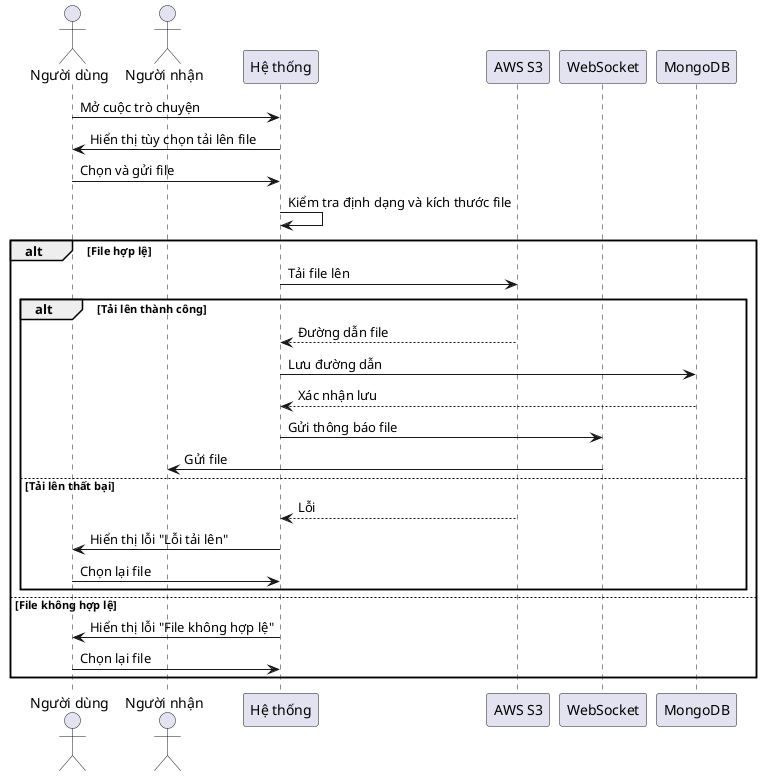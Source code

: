 @startuml
actor "Người dùng" as User
actor "Người nhận" as Receiver
participant "Hệ thống" as System
participant "AWS S3" as S3
participant "WebSocket" as WS
participant "MongoDB" as DB

User -> System: Mở cuộc trò chuyện
System -> User: Hiển thị tùy chọn tải lên file
User -> System: Chọn và gửi file
System -> System: Kiểm tra định dạng và kích thước file

alt File hợp lệ
    System -> S3: Tải file lên
    alt Tải lên thành công
        S3 --> System: Đường dẫn file
        System -> DB: Lưu đường dẫn
        DB --> System: Xác nhận lưu
        System -> WS: Gửi thông báo file
        WS -> Receiver: Gửi file
    else Tải lên thất bại
        S3 --> System: Lỗi
        System -> User: Hiển thị lỗi "Lỗi tải lên"
        User -> System: Chọn lại file
    end alt
else File không hợp lệ
    System -> User: Hiển thị lỗi "File không hợp lệ"
    User -> System: Chọn lại file
end alt

@enduml
